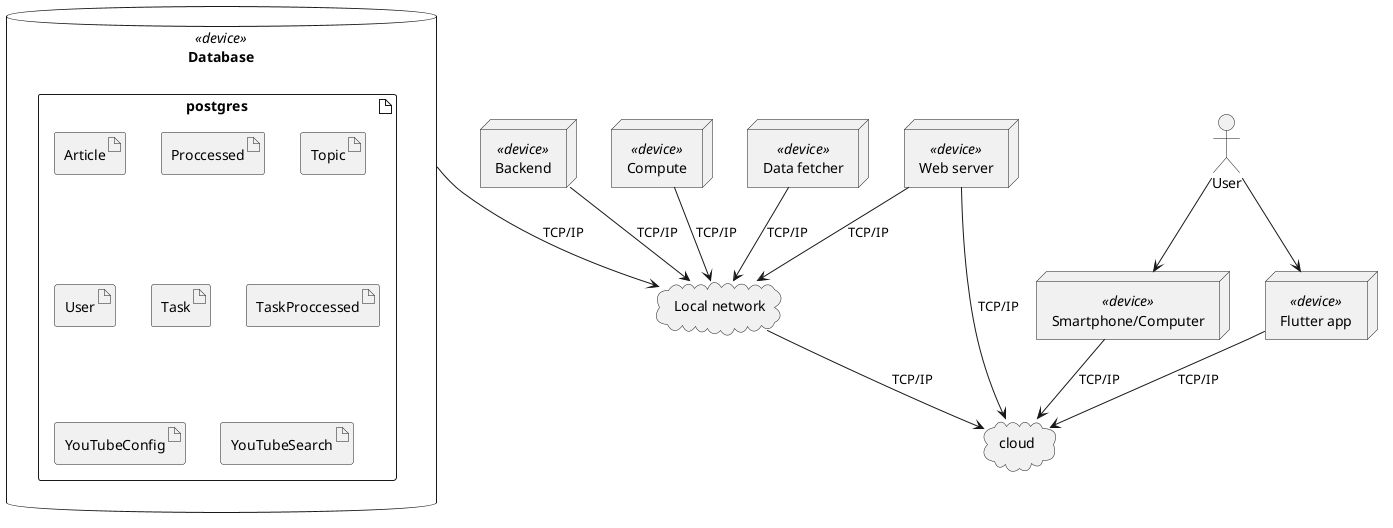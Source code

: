 @startuml
node Backend as backend <<device>>{

}

node Compute as compute <<device>>{

}
node "Data fetcher" as crawler <<device>>

cloud "Local network"  as local_network{

}

cloud cloud as _cloud

database Database as db <<device>>{
    artifact postgres {
        artifact Article
        artifact Proccessed
        artifact Topic
        artifact User
        artifact Task
        artifact TaskProccessed
        artifact YouTubeConfig
        artifact YouTubeSearch
    }
}



backend --> local_network: TCP/IP
compute --> local_network: TCP/IP
crawler --> local_network: TCP/IP

node "Flutter app" as app <<device>> {

}

node "Web server" as appweb <<device>>

node "Smartphone/Computer" as smartdevice <<device>>

actor User as user

user --> app
user --> smartdevice
app --> _cloud: TCP/IP
smartdevice-->_cloud: TCP/IP
local_network --> _cloud: TCP/IP
appweb --> local_network: TCP/IP
appweb --> _cloud: TCP/IP
db --> local_network: TCP/IP

@enduml

